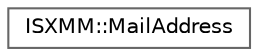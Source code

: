 digraph "Graphical Class Hierarchy"
{
 // LATEX_PDF_SIZE
  bgcolor="transparent";
  edge [fontname=Helvetica,fontsize=10,labelfontname=Helvetica,labelfontsize=10];
  node [fontname=Helvetica,fontsize=10,shape=box,height=0.2,width=0.4];
  rankdir="LR";
  Node0 [id="Node000000",label="ISXMM::MailAddress",height=0.2,width=0.4,color="grey40", fillcolor="white", style="filled",URL="$classISXMM_1_1MailAddress.html",tooltip=" "];
}
